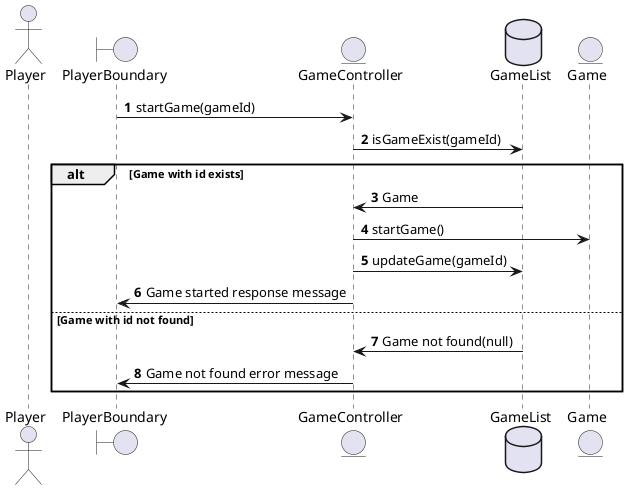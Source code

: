 @startuml

autonumber
actor Player
boundary PlayerBoundary
entity GameController

PlayerBoundary -> GameController: startGame(gameId)
database GameList
GameController -> GameList: isGameExist(gameId)
entity Game

alt Game with id exists
    GameList -> GameController: Game
    GameController -> Game: startGame()
    GameController -> GameList: updateGame(gameId)
    GameController -> PlayerBoundary: Game started response message

else Game with id not found
    GameList -> GameController: Game not found(null)
    GameController -> PlayerBoundary: Game not found error message
end

@enduml